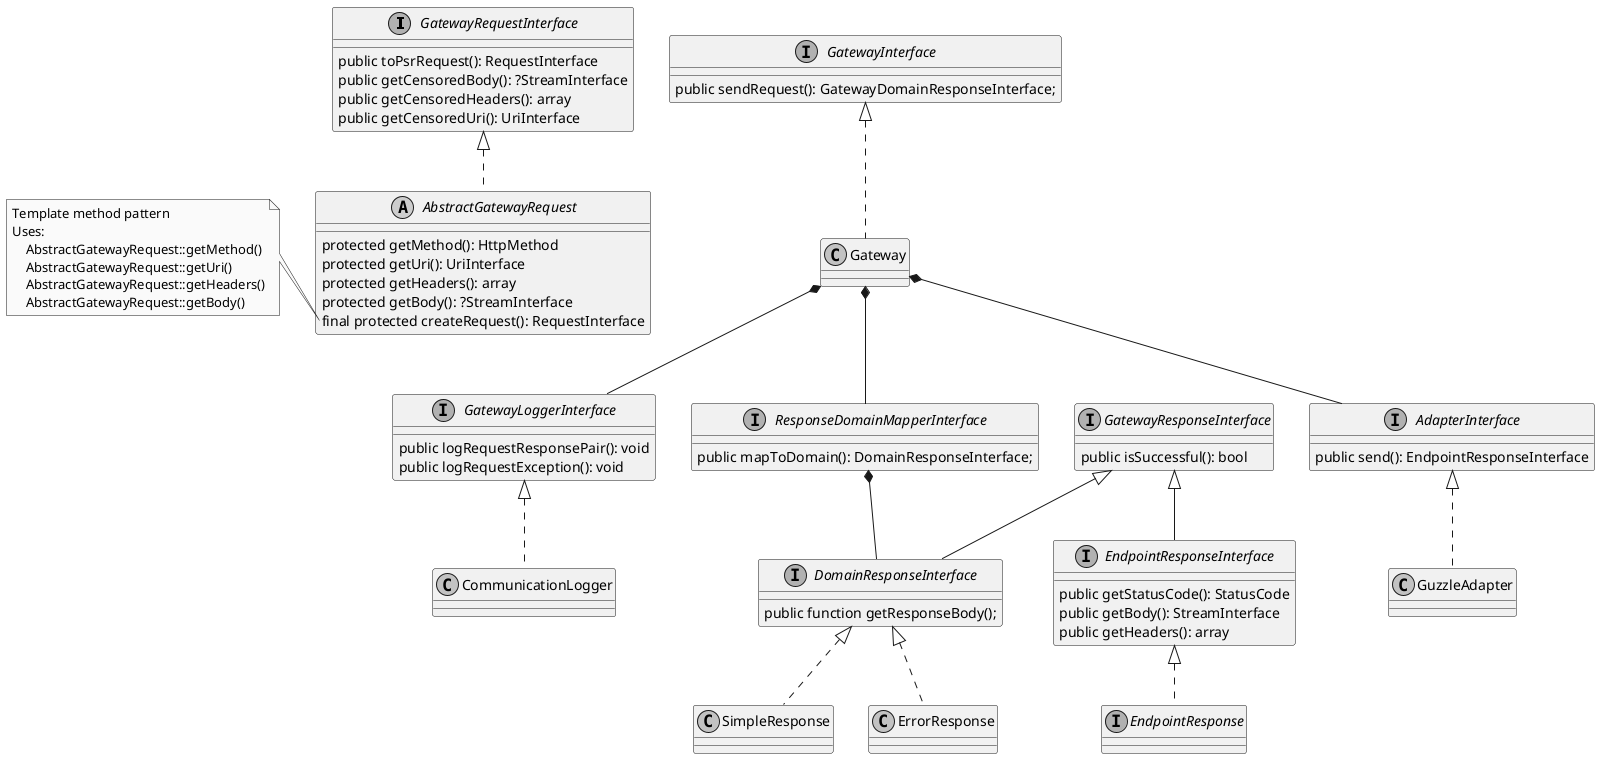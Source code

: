 @startuml
'https://plantuml.com/class-diagram

skinparam monochrome true

interface GatewayRequestInterface {
    public toPsrRequest(): RequestInterface
    public getCensoredBody(): ?StreamInterface
    public getCensoredHeaders(): array
    public getCensoredUri(): UriInterface
}

abstract class AbstractGatewayRequest {
    protected getMethod(): HttpMethod
    protected getUri(): UriInterface
    protected getHeaders(): array
    protected getBody(): ?StreamInterface
    final protected createRequest(): RequestInterface
}

interface GatewayInterface {
    public sendRequest(): GatewayDomainResponseInterface;
}

class Gateway {
}

interface GatewayResponseInterface {
    public isSuccessful(): bool
}

interface EndpointResponseInterface {
    public getStatusCode(): StatusCode
    public getBody(): StreamInterface
    public getHeaders(): array
}

interface EndpointResponse {
}

interface DomainResponseInterface {
    public function getResponseBody();
}

note left of AbstractGatewayRequest::createRequest
    Template method pattern
    Uses:
        AbstractGatewayRequest::getMethod()
        AbstractGatewayRequest::getUri()
        AbstractGatewayRequest::getHeaders()
        AbstractGatewayRequest::getBody()
end note

interface AdapterInterface {
    public send(): EndpointResponseInterface
}

class GuzzleAdapter {

}

interface ResponseDomainMapperInterface {
    public mapToDomain(): DomainResponseInterface;
}

interface GatewayLoggerInterface {
    public logRequestResponsePair(): void
    public logRequestException(): void
}

class CommunicationLogger {
}

GatewayRequestInterface <|.. AbstractGatewayRequest
GatewayInterface <|.. Gateway
GatewayResponseInterface <|-- EndpointResponseInterface
GatewayResponseInterface <|-- DomainResponseInterface
AdapterInterface <|.. GuzzleAdapter
Gateway *-- AdapterInterface
Gateway *-- ResponseDomainMapperInterface
Gateway *-- GatewayLoggerInterface
ResponseDomainMapperInterface *-- DomainResponseInterface
DomainResponseInterface <|.. ErrorResponse
DomainResponseInterface <|.. SimpleResponse
EndpointResponseInterface <|.. EndpointResponse
GatewayLoggerInterface <|.. CommunicationLogger

@enduml
